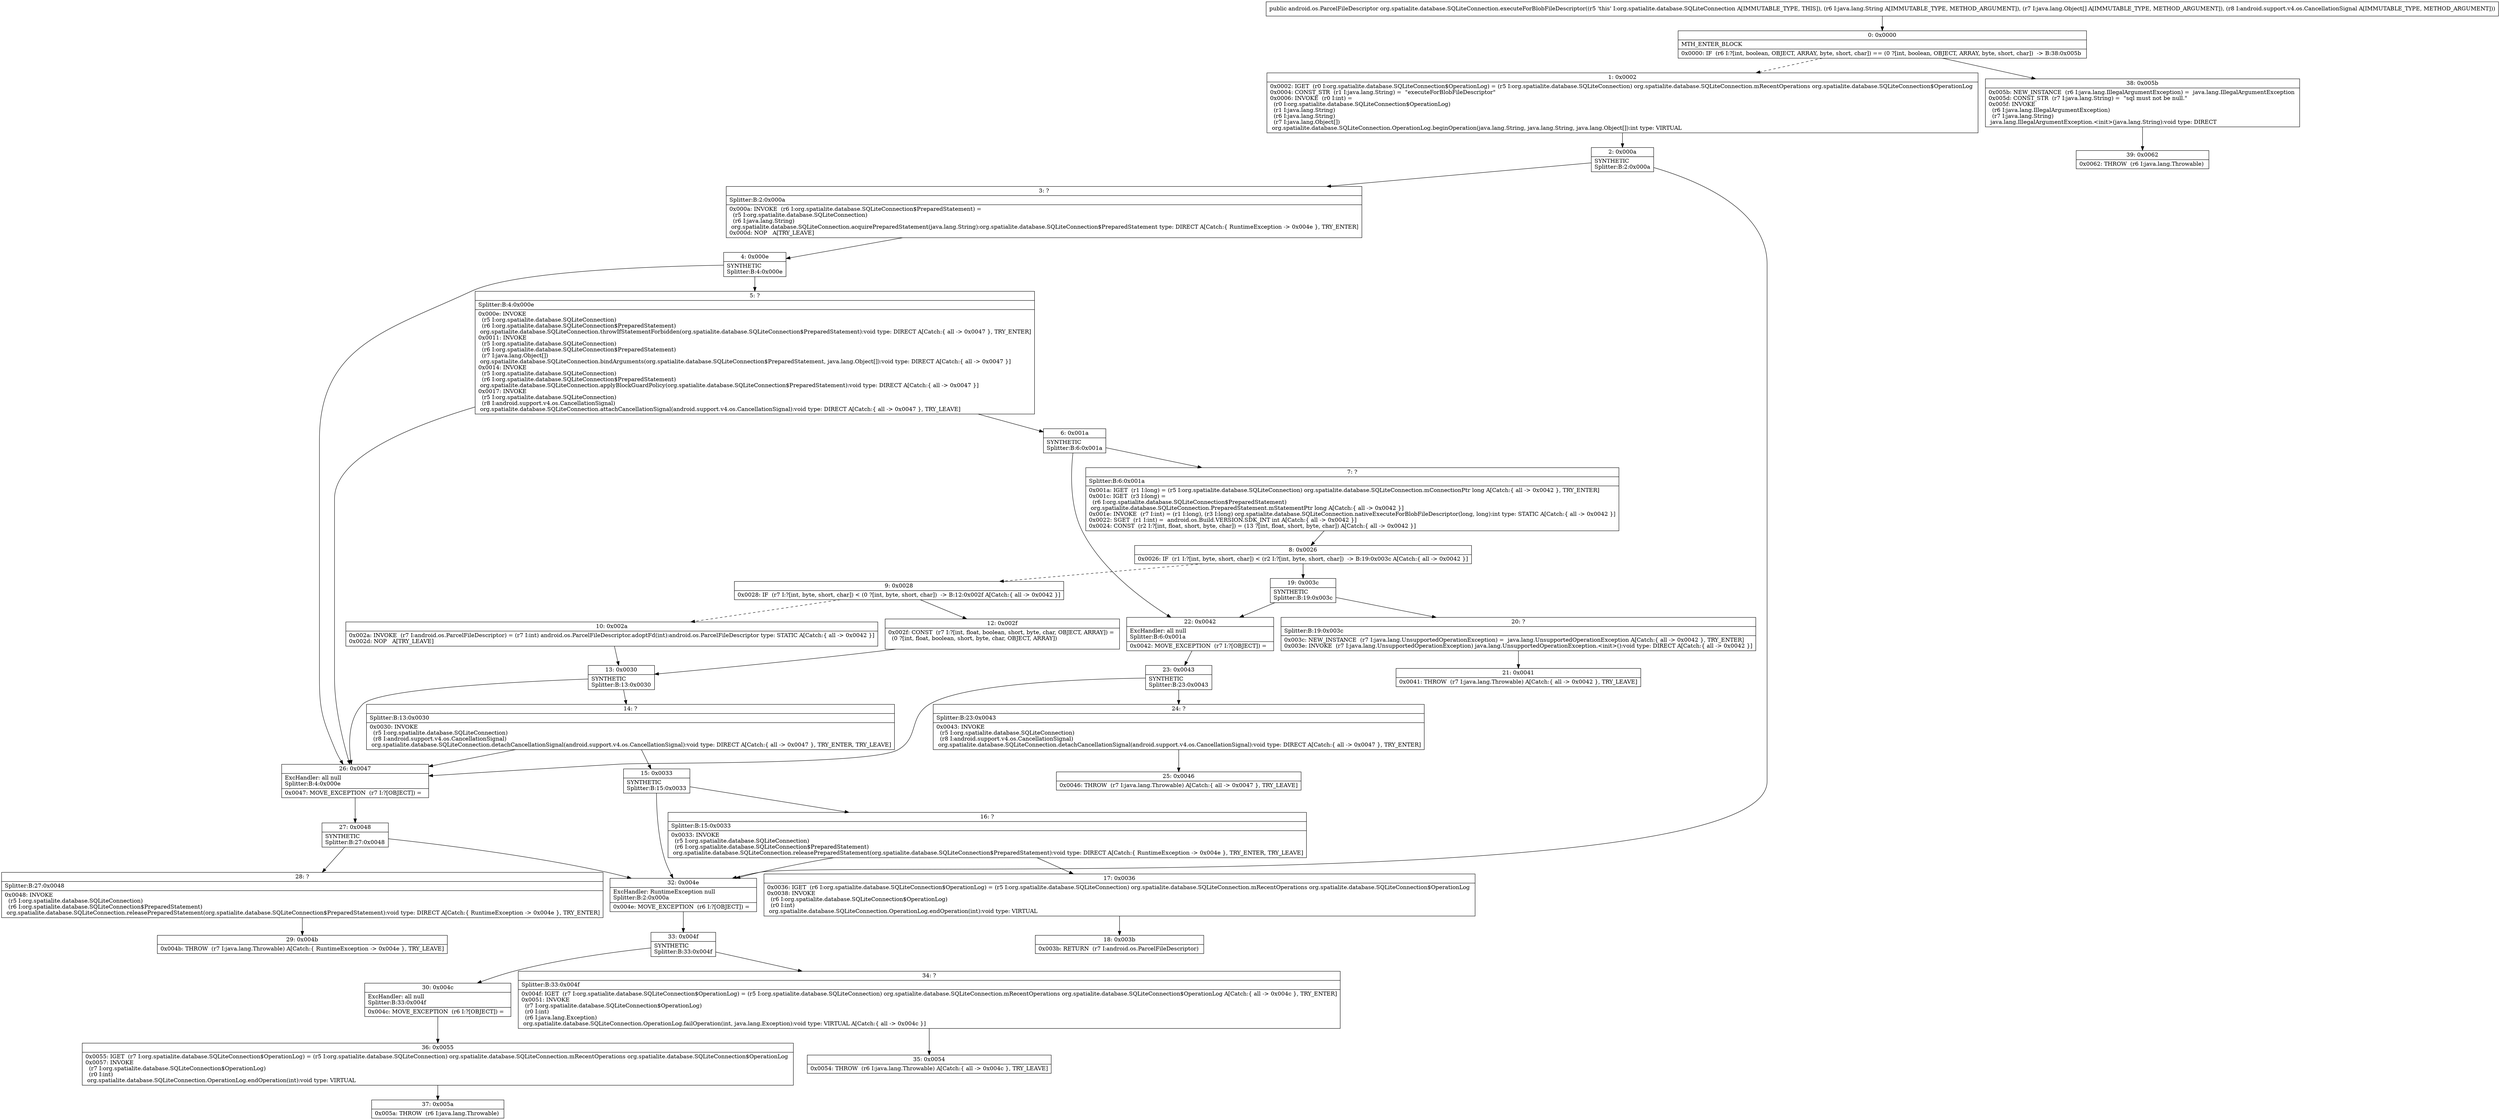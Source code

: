 digraph "CFG fororg.spatialite.database.SQLiteConnection.executeForBlobFileDescriptor(Ljava\/lang\/String;[Ljava\/lang\/Object;Landroid\/support\/v4\/os\/CancellationSignal;)Landroid\/os\/ParcelFileDescriptor;" {
Node_0 [shape=record,label="{0\:\ 0x0000|MTH_ENTER_BLOCK\l|0x0000: IF  (r6 I:?[int, boolean, OBJECT, ARRAY, byte, short, char]) == (0 ?[int, boolean, OBJECT, ARRAY, byte, short, char])  \-\> B:38:0x005b \l}"];
Node_1 [shape=record,label="{1\:\ 0x0002|0x0002: IGET  (r0 I:org.spatialite.database.SQLiteConnection$OperationLog) = (r5 I:org.spatialite.database.SQLiteConnection) org.spatialite.database.SQLiteConnection.mRecentOperations org.spatialite.database.SQLiteConnection$OperationLog \l0x0004: CONST_STR  (r1 I:java.lang.String) =  \"executeForBlobFileDescriptor\" \l0x0006: INVOKE  (r0 I:int) = \l  (r0 I:org.spatialite.database.SQLiteConnection$OperationLog)\l  (r1 I:java.lang.String)\l  (r6 I:java.lang.String)\l  (r7 I:java.lang.Object[])\l org.spatialite.database.SQLiteConnection.OperationLog.beginOperation(java.lang.String, java.lang.String, java.lang.Object[]):int type: VIRTUAL \l}"];
Node_2 [shape=record,label="{2\:\ 0x000a|SYNTHETIC\lSplitter:B:2:0x000a\l}"];
Node_3 [shape=record,label="{3\:\ ?|Splitter:B:2:0x000a\l|0x000a: INVOKE  (r6 I:org.spatialite.database.SQLiteConnection$PreparedStatement) = \l  (r5 I:org.spatialite.database.SQLiteConnection)\l  (r6 I:java.lang.String)\l org.spatialite.database.SQLiteConnection.acquirePreparedStatement(java.lang.String):org.spatialite.database.SQLiteConnection$PreparedStatement type: DIRECT A[Catch:\{ RuntimeException \-\> 0x004e \}, TRY_ENTER]\l0x000d: NOP   A[TRY_LEAVE]\l}"];
Node_4 [shape=record,label="{4\:\ 0x000e|SYNTHETIC\lSplitter:B:4:0x000e\l}"];
Node_5 [shape=record,label="{5\:\ ?|Splitter:B:4:0x000e\l|0x000e: INVOKE  \l  (r5 I:org.spatialite.database.SQLiteConnection)\l  (r6 I:org.spatialite.database.SQLiteConnection$PreparedStatement)\l org.spatialite.database.SQLiteConnection.throwIfStatementForbidden(org.spatialite.database.SQLiteConnection$PreparedStatement):void type: DIRECT A[Catch:\{ all \-\> 0x0047 \}, TRY_ENTER]\l0x0011: INVOKE  \l  (r5 I:org.spatialite.database.SQLiteConnection)\l  (r6 I:org.spatialite.database.SQLiteConnection$PreparedStatement)\l  (r7 I:java.lang.Object[])\l org.spatialite.database.SQLiteConnection.bindArguments(org.spatialite.database.SQLiteConnection$PreparedStatement, java.lang.Object[]):void type: DIRECT A[Catch:\{ all \-\> 0x0047 \}]\l0x0014: INVOKE  \l  (r5 I:org.spatialite.database.SQLiteConnection)\l  (r6 I:org.spatialite.database.SQLiteConnection$PreparedStatement)\l org.spatialite.database.SQLiteConnection.applyBlockGuardPolicy(org.spatialite.database.SQLiteConnection$PreparedStatement):void type: DIRECT A[Catch:\{ all \-\> 0x0047 \}]\l0x0017: INVOKE  \l  (r5 I:org.spatialite.database.SQLiteConnection)\l  (r8 I:android.support.v4.os.CancellationSignal)\l org.spatialite.database.SQLiteConnection.attachCancellationSignal(android.support.v4.os.CancellationSignal):void type: DIRECT A[Catch:\{ all \-\> 0x0047 \}, TRY_LEAVE]\l}"];
Node_6 [shape=record,label="{6\:\ 0x001a|SYNTHETIC\lSplitter:B:6:0x001a\l}"];
Node_7 [shape=record,label="{7\:\ ?|Splitter:B:6:0x001a\l|0x001a: IGET  (r1 I:long) = (r5 I:org.spatialite.database.SQLiteConnection) org.spatialite.database.SQLiteConnection.mConnectionPtr long A[Catch:\{ all \-\> 0x0042 \}, TRY_ENTER]\l0x001c: IGET  (r3 I:long) = \l  (r6 I:org.spatialite.database.SQLiteConnection$PreparedStatement)\l org.spatialite.database.SQLiteConnection.PreparedStatement.mStatementPtr long A[Catch:\{ all \-\> 0x0042 \}]\l0x001e: INVOKE  (r7 I:int) = (r1 I:long), (r3 I:long) org.spatialite.database.SQLiteConnection.nativeExecuteForBlobFileDescriptor(long, long):int type: STATIC A[Catch:\{ all \-\> 0x0042 \}]\l0x0022: SGET  (r1 I:int) =  android.os.Build.VERSION.SDK_INT int A[Catch:\{ all \-\> 0x0042 \}]\l0x0024: CONST  (r2 I:?[int, float, short, byte, char]) = (13 ?[int, float, short, byte, char]) A[Catch:\{ all \-\> 0x0042 \}]\l}"];
Node_8 [shape=record,label="{8\:\ 0x0026|0x0026: IF  (r1 I:?[int, byte, short, char]) \< (r2 I:?[int, byte, short, char])  \-\> B:19:0x003c A[Catch:\{ all \-\> 0x0042 \}]\l}"];
Node_9 [shape=record,label="{9\:\ 0x0028|0x0028: IF  (r7 I:?[int, byte, short, char]) \< (0 ?[int, byte, short, char])  \-\> B:12:0x002f A[Catch:\{ all \-\> 0x0042 \}]\l}"];
Node_10 [shape=record,label="{10\:\ 0x002a|0x002a: INVOKE  (r7 I:android.os.ParcelFileDescriptor) = (r7 I:int) android.os.ParcelFileDescriptor.adoptFd(int):android.os.ParcelFileDescriptor type: STATIC A[Catch:\{ all \-\> 0x0042 \}]\l0x002d: NOP   A[TRY_LEAVE]\l}"];
Node_12 [shape=record,label="{12\:\ 0x002f|0x002f: CONST  (r7 I:?[int, float, boolean, short, byte, char, OBJECT, ARRAY]) = \l  (0 ?[int, float, boolean, short, byte, char, OBJECT, ARRAY])\l \l}"];
Node_13 [shape=record,label="{13\:\ 0x0030|SYNTHETIC\lSplitter:B:13:0x0030\l}"];
Node_14 [shape=record,label="{14\:\ ?|Splitter:B:13:0x0030\l|0x0030: INVOKE  \l  (r5 I:org.spatialite.database.SQLiteConnection)\l  (r8 I:android.support.v4.os.CancellationSignal)\l org.spatialite.database.SQLiteConnection.detachCancellationSignal(android.support.v4.os.CancellationSignal):void type: DIRECT A[Catch:\{ all \-\> 0x0047 \}, TRY_ENTER, TRY_LEAVE]\l}"];
Node_15 [shape=record,label="{15\:\ 0x0033|SYNTHETIC\lSplitter:B:15:0x0033\l}"];
Node_16 [shape=record,label="{16\:\ ?|Splitter:B:15:0x0033\l|0x0033: INVOKE  \l  (r5 I:org.spatialite.database.SQLiteConnection)\l  (r6 I:org.spatialite.database.SQLiteConnection$PreparedStatement)\l org.spatialite.database.SQLiteConnection.releasePreparedStatement(org.spatialite.database.SQLiteConnection$PreparedStatement):void type: DIRECT A[Catch:\{ RuntimeException \-\> 0x004e \}, TRY_ENTER, TRY_LEAVE]\l}"];
Node_17 [shape=record,label="{17\:\ 0x0036|0x0036: IGET  (r6 I:org.spatialite.database.SQLiteConnection$OperationLog) = (r5 I:org.spatialite.database.SQLiteConnection) org.spatialite.database.SQLiteConnection.mRecentOperations org.spatialite.database.SQLiteConnection$OperationLog \l0x0038: INVOKE  \l  (r6 I:org.spatialite.database.SQLiteConnection$OperationLog)\l  (r0 I:int)\l org.spatialite.database.SQLiteConnection.OperationLog.endOperation(int):void type: VIRTUAL \l}"];
Node_18 [shape=record,label="{18\:\ 0x003b|0x003b: RETURN  (r7 I:android.os.ParcelFileDescriptor) \l}"];
Node_19 [shape=record,label="{19\:\ 0x003c|SYNTHETIC\lSplitter:B:19:0x003c\l}"];
Node_20 [shape=record,label="{20\:\ ?|Splitter:B:19:0x003c\l|0x003c: NEW_INSTANCE  (r7 I:java.lang.UnsupportedOperationException) =  java.lang.UnsupportedOperationException A[Catch:\{ all \-\> 0x0042 \}, TRY_ENTER]\l0x003e: INVOKE  (r7 I:java.lang.UnsupportedOperationException) java.lang.UnsupportedOperationException.\<init\>():void type: DIRECT A[Catch:\{ all \-\> 0x0042 \}]\l}"];
Node_21 [shape=record,label="{21\:\ 0x0041|0x0041: THROW  (r7 I:java.lang.Throwable) A[Catch:\{ all \-\> 0x0042 \}, TRY_LEAVE]\l}"];
Node_22 [shape=record,label="{22\:\ 0x0042|ExcHandler: all null\lSplitter:B:6:0x001a\l|0x0042: MOVE_EXCEPTION  (r7 I:?[OBJECT]) =  \l}"];
Node_23 [shape=record,label="{23\:\ 0x0043|SYNTHETIC\lSplitter:B:23:0x0043\l}"];
Node_24 [shape=record,label="{24\:\ ?|Splitter:B:23:0x0043\l|0x0043: INVOKE  \l  (r5 I:org.spatialite.database.SQLiteConnection)\l  (r8 I:android.support.v4.os.CancellationSignal)\l org.spatialite.database.SQLiteConnection.detachCancellationSignal(android.support.v4.os.CancellationSignal):void type: DIRECT A[Catch:\{ all \-\> 0x0047 \}, TRY_ENTER]\l}"];
Node_25 [shape=record,label="{25\:\ 0x0046|0x0046: THROW  (r7 I:java.lang.Throwable) A[Catch:\{ all \-\> 0x0047 \}, TRY_LEAVE]\l}"];
Node_26 [shape=record,label="{26\:\ 0x0047|ExcHandler: all null\lSplitter:B:4:0x000e\l|0x0047: MOVE_EXCEPTION  (r7 I:?[OBJECT]) =  \l}"];
Node_27 [shape=record,label="{27\:\ 0x0048|SYNTHETIC\lSplitter:B:27:0x0048\l}"];
Node_28 [shape=record,label="{28\:\ ?|Splitter:B:27:0x0048\l|0x0048: INVOKE  \l  (r5 I:org.spatialite.database.SQLiteConnection)\l  (r6 I:org.spatialite.database.SQLiteConnection$PreparedStatement)\l org.spatialite.database.SQLiteConnection.releasePreparedStatement(org.spatialite.database.SQLiteConnection$PreparedStatement):void type: DIRECT A[Catch:\{ RuntimeException \-\> 0x004e \}, TRY_ENTER]\l}"];
Node_29 [shape=record,label="{29\:\ 0x004b|0x004b: THROW  (r7 I:java.lang.Throwable) A[Catch:\{ RuntimeException \-\> 0x004e \}, TRY_LEAVE]\l}"];
Node_30 [shape=record,label="{30\:\ 0x004c|ExcHandler: all null\lSplitter:B:33:0x004f\l|0x004c: MOVE_EXCEPTION  (r6 I:?[OBJECT]) =  \l}"];
Node_32 [shape=record,label="{32\:\ 0x004e|ExcHandler: RuntimeException null\lSplitter:B:2:0x000a\l|0x004e: MOVE_EXCEPTION  (r6 I:?[OBJECT]) =  \l}"];
Node_33 [shape=record,label="{33\:\ 0x004f|SYNTHETIC\lSplitter:B:33:0x004f\l}"];
Node_34 [shape=record,label="{34\:\ ?|Splitter:B:33:0x004f\l|0x004f: IGET  (r7 I:org.spatialite.database.SQLiteConnection$OperationLog) = (r5 I:org.spatialite.database.SQLiteConnection) org.spatialite.database.SQLiteConnection.mRecentOperations org.spatialite.database.SQLiteConnection$OperationLog A[Catch:\{ all \-\> 0x004c \}, TRY_ENTER]\l0x0051: INVOKE  \l  (r7 I:org.spatialite.database.SQLiteConnection$OperationLog)\l  (r0 I:int)\l  (r6 I:java.lang.Exception)\l org.spatialite.database.SQLiteConnection.OperationLog.failOperation(int, java.lang.Exception):void type: VIRTUAL A[Catch:\{ all \-\> 0x004c \}]\l}"];
Node_35 [shape=record,label="{35\:\ 0x0054|0x0054: THROW  (r6 I:java.lang.Throwable) A[Catch:\{ all \-\> 0x004c \}, TRY_LEAVE]\l}"];
Node_36 [shape=record,label="{36\:\ 0x0055|0x0055: IGET  (r7 I:org.spatialite.database.SQLiteConnection$OperationLog) = (r5 I:org.spatialite.database.SQLiteConnection) org.spatialite.database.SQLiteConnection.mRecentOperations org.spatialite.database.SQLiteConnection$OperationLog \l0x0057: INVOKE  \l  (r7 I:org.spatialite.database.SQLiteConnection$OperationLog)\l  (r0 I:int)\l org.spatialite.database.SQLiteConnection.OperationLog.endOperation(int):void type: VIRTUAL \l}"];
Node_37 [shape=record,label="{37\:\ 0x005a|0x005a: THROW  (r6 I:java.lang.Throwable) \l}"];
Node_38 [shape=record,label="{38\:\ 0x005b|0x005b: NEW_INSTANCE  (r6 I:java.lang.IllegalArgumentException) =  java.lang.IllegalArgumentException \l0x005d: CONST_STR  (r7 I:java.lang.String) =  \"sql must not be null.\" \l0x005f: INVOKE  \l  (r6 I:java.lang.IllegalArgumentException)\l  (r7 I:java.lang.String)\l java.lang.IllegalArgumentException.\<init\>(java.lang.String):void type: DIRECT \l}"];
Node_39 [shape=record,label="{39\:\ 0x0062|0x0062: THROW  (r6 I:java.lang.Throwable) \l}"];
MethodNode[shape=record,label="{public android.os.ParcelFileDescriptor org.spatialite.database.SQLiteConnection.executeForBlobFileDescriptor((r5 'this' I:org.spatialite.database.SQLiteConnection A[IMMUTABLE_TYPE, THIS]), (r6 I:java.lang.String A[IMMUTABLE_TYPE, METHOD_ARGUMENT]), (r7 I:java.lang.Object[] A[IMMUTABLE_TYPE, METHOD_ARGUMENT]), (r8 I:android.support.v4.os.CancellationSignal A[IMMUTABLE_TYPE, METHOD_ARGUMENT])) }"];
MethodNode -> Node_0;
Node_0 -> Node_1[style=dashed];
Node_0 -> Node_38;
Node_1 -> Node_2;
Node_2 -> Node_3;
Node_2 -> Node_32;
Node_3 -> Node_4;
Node_4 -> Node_5;
Node_4 -> Node_26;
Node_5 -> Node_6;
Node_5 -> Node_26;
Node_6 -> Node_7;
Node_6 -> Node_22;
Node_7 -> Node_8;
Node_8 -> Node_9[style=dashed];
Node_8 -> Node_19;
Node_9 -> Node_10[style=dashed];
Node_9 -> Node_12;
Node_10 -> Node_13;
Node_12 -> Node_13;
Node_13 -> Node_14;
Node_13 -> Node_26;
Node_14 -> Node_15;
Node_14 -> Node_26;
Node_15 -> Node_16;
Node_15 -> Node_32;
Node_16 -> Node_17;
Node_16 -> Node_32;
Node_17 -> Node_18;
Node_19 -> Node_20;
Node_19 -> Node_22;
Node_20 -> Node_21;
Node_22 -> Node_23;
Node_23 -> Node_24;
Node_23 -> Node_26;
Node_24 -> Node_25;
Node_26 -> Node_27;
Node_27 -> Node_28;
Node_27 -> Node_32;
Node_28 -> Node_29;
Node_30 -> Node_36;
Node_32 -> Node_33;
Node_33 -> Node_34;
Node_33 -> Node_30;
Node_34 -> Node_35;
Node_36 -> Node_37;
Node_38 -> Node_39;
}

